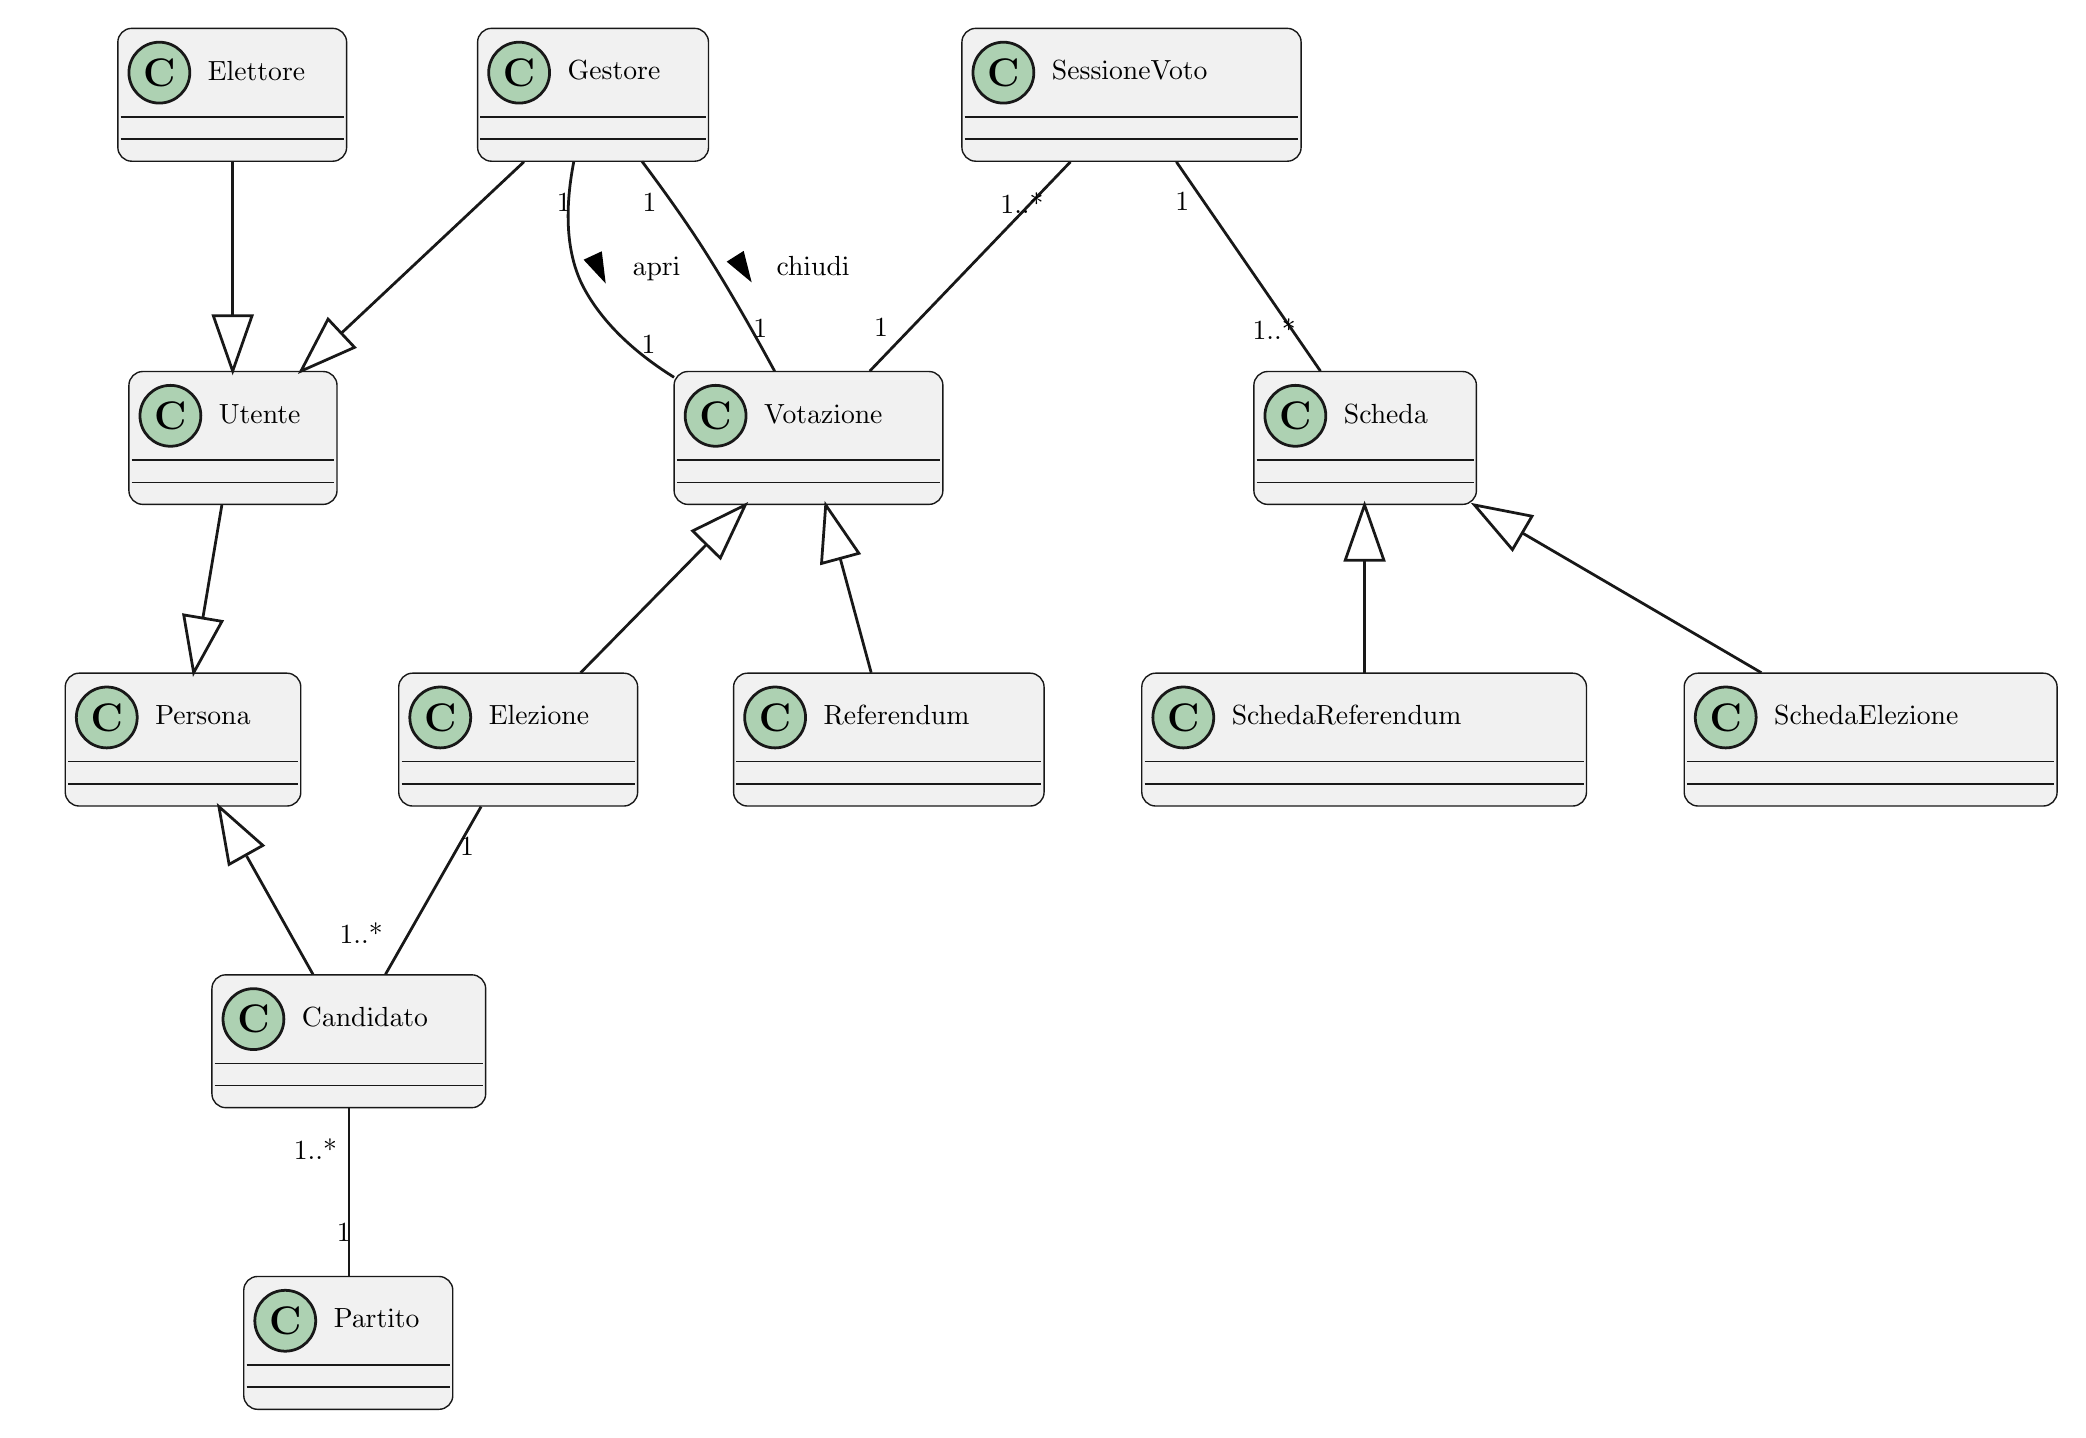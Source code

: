 % generated by Plantuml 1.202.7       
\definecolor{plantucolor0000}{RGB}{241,241,241}
\definecolor{plantucolor0001}{RGB}{24,24,24}
\definecolor{plantucolor0002}{RGB}{173,209,178}
\definecolor{plantucolor0003}{RGB}{0,0,0}
\begin{tikzpicture}[yscale=-1
,pstyle0/.style={color=plantucolor0001,fill=plantucolor0000,line width=0.5pt}
,pstyle1/.style={color=plantucolor0001,fill=plantucolor0002,line width=1.0pt}
,pstyle2/.style={color=plantucolor0001,line width=0.5pt}
,pstyle3/.style={color=plantucolor0001,line width=1.0pt}
,pstyle4/.style={color=black,fill=black,line width=1.0pt}
]
\draw[pstyle0] (26pt,12pt) arc (180:270:5pt) -- (31pt,7pt) -- (103.67pt,7pt) arc (270:360:5pt) -- (108.67pt,12pt) -- (108.67pt,50pt) arc (0:90:5pt) -- (103.67pt,55pt) -- (31pt,55pt) arc (90:180:5pt) -- (26pt,50pt) -- cycle;
\draw[pstyle1] (41pt,23pt) ellipse (11pt and 11pt);
\node at (41pt,23pt)[]{\textbf{\Large C}};
\node at (55pt,15.248pt)[below right,color=black]{Elettore};
\draw[pstyle2] (27pt,39pt) -- (107.67pt,39pt);
\draw[pstyle2] (27pt,47pt) -- (107.67pt,47pt);
\draw[pstyle0] (30pt,136pt) arc (180:270:5pt) -- (35pt,131pt) -- (100.2pt,131pt) arc (270:360:5pt) -- (105.2pt,136pt) -- (105.2pt,174pt) arc (0:90:5pt) -- (100.2pt,179pt) -- (35pt,179pt) arc (90:180:5pt) -- (30pt,174pt) -- cycle;
\draw[pstyle1] (45pt,147pt) ellipse (11pt and 11pt);
\node at (45pt,147pt)[]{\textbf{\Large C}};
\node at (59pt,139.248pt)[below right,color=black]{Utente};
\draw[pstyle2] (31pt,163pt) -- (104.2pt,163pt);
\draw[pstyle2] (31pt,171pt) -- (104.2pt,171pt);
\draw[pstyle0] (156pt,12pt) arc (180:270:5pt) -- (161pt,7pt) -- (234.436pt,7pt) arc (270:360:5pt) -- (239.436pt,12pt) -- (239.436pt,50pt) arc (0:90:5pt) -- (234.436pt,55pt) -- (161pt,55pt) arc (90:180:5pt) -- (156pt,50pt) -- cycle;
\draw[pstyle1] (171pt,23pt) ellipse (11pt and 11pt);
\node at (171pt,23pt)[]{\textbf{\Large C}};
\node at (185pt,15.248pt)[below right,color=black]{Gestore};
\draw[pstyle2] (157pt,39pt) -- (238.436pt,39pt);
\draw[pstyle2] (157pt,47pt) -- (238.436pt,47pt);
\draw[pstyle0] (7pt,245pt) arc (180:270:5pt) -- (12pt,240pt) -- (87.111pt,240pt) arc (270:360:5pt) -- (92.111pt,245pt) -- (92.111pt,283pt) arc (0:90:5pt) -- (87.111pt,288pt) -- (12pt,288pt) arc (90:180:5pt) -- (7pt,283pt) -- cycle;
\draw[pstyle1] (22pt,256pt) ellipse (11pt and 11pt);
\node at (22pt,256pt)[]{\textbf{\Large C}};
\node at (36pt,248.248pt)[below right,color=black]{Persona};
\draw[pstyle2] (8pt,272pt) -- (91.111pt,272pt);
\draw[pstyle2] (8pt,280pt) -- (91.111pt,280pt);
\draw[pstyle0] (227pt,136pt) arc (180:270:5pt) -- (232pt,131pt) -- (319.127pt,131pt) arc (270:360:5pt) -- (324.127pt,136pt) -- (324.127pt,174pt) arc (0:90:5pt) -- (319.127pt,179pt) -- (232pt,179pt) arc (90:180:5pt) -- (227pt,174pt) -- cycle;
\draw[pstyle1] (242pt,147pt) ellipse (11pt and 11pt);
\node at (242pt,147pt)[]{\textbf{\Large C}};
\node at (256pt,139.248pt)[below right,color=black]{Votazione};
\draw[pstyle2] (228pt,163pt) -- (323.127pt,163pt);
\draw[pstyle2] (228pt,171pt) -- (323.127pt,171pt);
\draw[pstyle0] (127.5pt,245pt) arc (180:270:5pt) -- (132.5pt,240pt) -- (208.83pt,240pt) arc (270:360:5pt) -- (213.83pt,245pt) -- (213.83pt,283pt) arc (0:90:5pt) -- (208.83pt,288pt) -- (132.5pt,288pt) arc (90:180:5pt) -- (127.5pt,283pt) -- cycle;
\draw[pstyle1] (142.5pt,256pt) ellipse (11pt and 11pt);
\node at (142.5pt,256pt)[]{\textbf{\Large C}};
\node at (156.5pt,248.248pt)[below right,color=black]{Elezione};
\draw[pstyle2] (128.5pt,272pt) -- (212.83pt,272pt);
\draw[pstyle2] (128.5pt,280pt) -- (212.83pt,280pt);
\draw[pstyle0] (248.5pt,245pt) arc (180:270:5pt) -- (253.5pt,240pt) -- (355.691pt,240pt) arc (270:360:5pt) -- (360.691pt,245pt) -- (360.691pt,283pt) arc (0:90:5pt) -- (355.691pt,288pt) -- (253.5pt,288pt) arc (90:180:5pt) -- (248.5pt,283pt) -- cycle;
\draw[pstyle1] (263.5pt,256pt) ellipse (11pt and 11pt);
\node at (263.5pt,256pt)[]{\textbf{\Large C}};
\node at (277.5pt,248.248pt)[below right,color=black]{Referendum};
\draw[pstyle2] (249.5pt,272pt) -- (359.691pt,272pt);
\draw[pstyle2] (249.5pt,280pt) -- (359.691pt,280pt);
\draw[pstyle0] (60pt,354pt) arc (180:270:5pt) -- (65pt,349pt) -- (153.914pt,349pt) arc (270:360:5pt) -- (158.914pt,354pt) -- (158.914pt,392pt) arc (0:90:5pt) -- (153.914pt,397pt) -- (65pt,397pt) arc (90:180:5pt) -- (60pt,392pt) -- cycle;
\draw[pstyle1] (75pt,365pt) ellipse (11pt and 11pt);
\node at (75pt,365pt)[]{\textbf{\Large C}};
\node at (89pt,357.248pt)[below right,color=black]{Candidato};
\draw[pstyle2] (61pt,381pt) -- (157.914pt,381pt);
\draw[pstyle2] (61pt,389pt) -- (157.914pt,389pt);
\draw[pstyle0] (71.5pt,463pt) arc (180:270:5pt) -- (76.5pt,458pt) -- (142.035pt,458pt) arc (270:360:5pt) -- (147.035pt,463pt) -- (147.035pt,501pt) arc (0:90:5pt) -- (142.035pt,506pt) -- (76.5pt,506pt) arc (90:180:5pt) -- (71.5pt,501pt) -- cycle;
\draw[pstyle1] (86.5pt,474pt) ellipse (11pt and 11pt);
\node at (86.5pt,474pt)[]{\textbf{\Large C}};
\node at (100.5pt,466.248pt)[below right,color=black]{Partito};
\draw[pstyle2] (72.5pt,490pt) -- (146.035pt,490pt);
\draw[pstyle2] (72.5pt,498pt) -- (146.035pt,498pt);
\draw[pstyle0] (331pt,12pt) arc (180:270:5pt) -- (336pt,7pt) -- (448.568pt,7pt) arc (270:360:5pt) -- (453.568pt,12pt) -- (453.568pt,50pt) arc (0:90:5pt) -- (448.568pt,55pt) -- (336pt,55pt) arc (90:180:5pt) -- (331pt,50pt) -- cycle;
\draw[pstyle1] (346pt,23pt) ellipse (11pt and 11pt);
\node at (346pt,23pt)[]{\textbf{\Large C}};
\node at (360pt,15.248pt)[below right,color=black]{SessioneVoto};
\draw[pstyle2] (332pt,39pt) -- (452.568pt,39pt);
\draw[pstyle2] (332pt,47pt) -- (452.568pt,47pt);
\draw[pstyle0] (436.5pt,136pt) arc (180:270:5pt) -- (441.5pt,131pt) -- (511.92pt,131pt) arc (270:360:5pt) -- (516.919pt,136pt) -- (516.919pt,174pt) arc (0:90:5pt) -- (511.92pt,179pt) -- (441.5pt,179pt) arc (90:180:5pt) -- (436.5pt,174pt) -- cycle;
\draw[pstyle1] (451.5pt,147pt) ellipse (11pt and 11pt);
\node at (451.5pt,147pt)[]{\textbf{\Large C}};
\node at (465.5pt,139.248pt)[below right,color=black]{Scheda};
\draw[pstyle2] (437.5pt,163pt) -- (515.919pt,163pt);
\draw[pstyle2] (437.5pt,171pt) -- (515.919pt,171pt);
\draw[pstyle0] (396pt,245pt) arc (180:270:5pt) -- (401pt,240pt) -- (551.691pt,240pt) arc (270:360:5pt) -- (556.691pt,245pt) -- (556.691pt,283pt) arc (0:90:5pt) -- (551.691pt,288pt) -- (401pt,288pt) arc (90:180:5pt) -- (396pt,283pt) -- cycle;
\draw[pstyle1] (411pt,256pt) ellipse (11pt and 11pt);
\node at (411pt,256pt)[]{\textbf{\Large C}};
\node at (425pt,248.248pt)[below right,color=black]{SchedaReferendum};
\draw[pstyle2] (397pt,272pt) -- (555.691pt,272pt);
\draw[pstyle2] (397pt,280pt) -- (555.691pt,280pt);
\draw[pstyle0] (592pt,245pt) arc (180:270:5pt) -- (597pt,240pt) -- (721.745pt,240pt) arc (270:360:5pt) -- (726.745pt,245pt) -- (726.745pt,283pt) arc (0:90:5pt) -- (721.745pt,288pt) -- (597pt,288pt) arc (90:180:5pt) -- (592pt,283pt) -- cycle;
\draw[pstyle1] (607pt,256pt) ellipse (11pt and 11pt);
\node at (607pt,256pt)[]{\textbf{\Large C}};
\node at (621pt,248.248pt)[below right,color=black]{SchedaElezione};
\draw[pstyle2] (593pt,272pt) -- (725.745pt,272pt);
\draw[pstyle2] (593pt,280pt) -- (725.745pt,280pt);
\draw[pstyle3] (67.5pt,55.23pt) ..controls (67.5pt,70.92pt) and (67.5pt,92.1pt) .. (67.5pt,110.83pt);
\draw[pstyle3] (74.5pt,110.85pt) -- (67.5pt,130.85pt) -- (60.5pt,110.85pt) -- (74.5pt,110.85pt) -- cycle;
\draw[pstyle3] (172.74pt,55.23pt) ..controls (154.13pt,72.7pt) and (128.26pt,96.98pt) .. (106.82pt,117.1pt);
\draw[pstyle3] (111.54pt,122.27pt) -- (92.17pt,130.85pt) -- (101.96pt,112.06pt) -- (111.54pt,122.27pt) -- cycle;
\draw[pstyle3] (63.59pt,179.22pt) ..controls (61.59pt,191.14pt) and (59.08pt,206.04pt) .. (56.74pt,219.97pt);
\draw[pstyle3] (63.62pt,221.27pt) -- (53.4pt,239.83pt) -- (49.81pt,218.94pt) -- (63.62pt,221.27pt) -- cycle;
\draw[pstyle3] (190.77pt,55.08pt) ..controls (188pt,69.17pt) and (186.97pt,87.08pt) .. (194.5pt,101pt) ..controls (201.77pt,114.45pt) and (214.11pt,125.04pt) .. (226.99pt,133.09pt);
\draw[pstyle4] (201.606pt,97.733pt) -- (200.462pt,88.292pt) -- (195.131pt,90.767pt) -- (201.606pt,97.733pt) -- cycle;
\node at (208.5pt,86pt)[below right,color=black]{apri};
\node at (181.118pt,63.095pt)[below right,color=black]{1};
\node at (211.707pt,114.514pt)[below right,color=black]{1};
\draw[pstyle3] (215.4pt,55.06pt) ..controls (222.25pt,64.2pt) and (229.98pt,74.93pt) .. (236.5pt,85pt) ..controls (246.14pt,99.9pt) and (255.97pt,117.31pt) .. (263.35pt,130.91pt);
\draw[pstyle4] (254.172pt,97.425pt) -- (251.823pt,88.209pt) -- (246.854pt,91.35pt) -- (254.172pt,97.425pt) -- cycle;
\node at (260.5pt,86pt)[below right,color=black]{chiudi};
\node at (212.06pt,63.07pt)[below right,color=black]{1};
\node at (252.154pt,108.608pt)[below right,color=black]{1};
\draw[pstyle3] (238.47pt,193.74pt) ..controls (223.39pt,209.1pt) and (206.44pt,226.38pt) .. (193.24pt,239.83pt);
\draw[pstyle3] (233.71pt,188.59pt) -- (252.72pt,179.22pt) -- (243.7pt,198.4pt) -- (233.71pt,188.59pt) -- cycle;
\draw[pstyle3] (287.04pt,198.59pt) ..controls (290.86pt,212.66pt) and (294.95pt,227.78pt) .. (298.22pt,239.83pt);
\draw[pstyle3] (280.27pt,200.35pt) -- (281.79pt,179.22pt) -- (293.78pt,196.69pt) -- (280.27pt,200.35pt) -- cycle;
\draw[pstyle3] (72.56pt,306.13pt) ..controls (80.68pt,320.6pt) and (89.51pt,336.36pt) .. (96.51pt,348.83pt);
\draw[pstyle3] (66.2pt,309.09pt) -- (62.52pt,288.22pt) -- (78.41pt,302.24pt) -- (66.2pt,309.09pt) -- cycle;
\draw[pstyle3] (109.5pt,397.22pt) ..controls (109.5pt,415.16pt) and (109.5pt,439.89pt) .. (109.5pt,457.83pt);
\node at (86.068pt,404.878pt)[below right,color=black]{1..*};
\node at (101.649pt,435.506pt)[below right,color=black]{1};
\draw[pstyle3] (157.26pt,288.22pt) ..controls (147.03pt,306.16pt) and (132.94pt,330.89pt) .. (122.71pt,348.83pt);
\node at (146.164pt,295.878pt)[below right,color=black]{1};
\node at (102.579pt,326.506pt)[below right,color=black]{1..*};
\draw[pstyle3] (370.22pt,55.23pt) ..controls (349.4pt,76.94pt) and (318.49pt,109.17pt) .. (297.7pt,130.85pt);
\node at (341.399pt,62.891pt)[below right,color=black]{1..*};
\node at (295.735pt,108.532pt)[below right,color=black]{1};
\draw[pstyle3] (408.5pt,55.23pt) ..controls (423.44pt,76.94pt) and (445.63pt,109.17pt) .. (460.56pt,130.85pt);
\node at (404.624pt,62.891pt)[below right,color=black]{1};
\node at (432.527pt,108.532pt)[below right,color=black]{1..*};
\draw[pstyle3] (476.5pt,199.58pt) ..controls (476.5pt,213.36pt) and (476.5pt,228.06pt) .. (476.5pt,239.83pt);
\draw[pstyle3] (469.5pt,199.22pt) -- (476.5pt,179.22pt) -- (483.5pt,199.22pt) -- (469.5pt,199.22pt) -- cycle;
\draw[pstyle3] (533.74pt,189.47pt) ..controls (561.73pt,205.83pt) and (594.71pt,225.11pt) .. (619.87pt,239.83pt);
\draw[pstyle3] (529.94pt,195.36pt) -- (516.21pt,179.22pt) -- (537.01pt,183.27pt) -- (529.94pt,195.36pt) -- cycle;
\end{tikzpicture}

